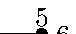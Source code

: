 %% Coat pattern

% Parameters
t = 30;   % Length of collar opening
a1 = 40;  % Angle determining slope of collar
l1 = 10;  % Length determining hight of collar
a2 = 30;  % Angle determining slope of shoulder part
l2 = 20;  % Length determining hight of shoulder part
a3 = 60;  % Angle determining width of coat (nicest between 45 and 70 degrees)
l3 = 100; % Length determining hight of coat
a4 = 150; % Angle determining roundness of bottom part (nicest between 130 and 180 degrees)

% Pairs
pair p[];
p5 = -p4 = (t/2,0);                          % making use of symmetry
p3 = p4 - l1*dir a1;
xpart p6 = -xpart p3; ypart p6 = ypart p3;   % making use of symmetry
p2 = p3 - l2*dir a2;
xpart p7 = -xpart p2; ypart p7 = ypart p2;   % making use of symmetry
p1 = p2 - l3*dir a3;
xpart p8 = -xpart p1; ypart p8 = ypart p1;   % making use of symmetry


% Figure: Varying the bottom part
beginfig(1);
	for d=130 step 10 until 180:
		draw p1--p2{dir a3}..{right}p3--p4--p5--p6{right}..p7{dir -a3}--p8..p1{dir d};
	endfor;
	for i=1 upto 8:                           % draw points and labels
		draw p[i] withpen pencircle scaled 4;
		if ((i>=3) and (i<=6)):
			label.top(decimal i, p[i]);
		elseif ((i=1) or (i=2)):
			label.lft(decimal i, p[i]);
		elseif ((i=7) or (i=8)):
			label.rt(decimal i, p[i]);
		fi
	endfor;
endfig;


% Figure: Varying the angle determining the width of the coat
beginfig(2);
	for d=40 step 10 until 70:
		pair p[];
		p5 = -p4 = (t/2,0);                          % making use of symmetry
		p3 = p4 - l1*dir a1;
		xpart p6 = -xpart p3; ypart p6 = ypart p3;   % making use of symmetry
		p2 = p3 - l2*dir a2;
		xpart p7 = -xpart p2; ypart p7 = ypart p2;   % making use of symmetry
		p1 = p2 - l3*dir d;
		xpart p8 = -xpart p1; ypart p8 = ypart p1;   % making use of symmetry

		draw p1--p2{dir d}..{right}p3--p4--p5--p6{right}..p7{dir -d}--p8..p1{dir a4};
	endfor;
	for i=1 upto 8:                           % draw points and labels
		draw p[i] withpen pencircle scaled 4;
		if ((i>=3) and (i<=6)):
			label.top(decimal i, p[i]);
		elseif ((i=1) or (i=2)):
			label.lft(decimal i, p[i]);
		elseif ((i=7) or (i=8)):
			label.rt(decimal i, p[i]);
		fi
	endfor;
endfig;
end;
